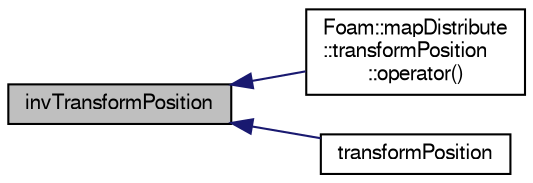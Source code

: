 digraph "invTransformPosition"
{
  bgcolor="transparent";
  edge [fontname="FreeSans",fontsize="10",labelfontname="FreeSans",labelfontsize="10"];
  node [fontname="FreeSans",fontsize="10",shape=record];
  rankdir="LR";
  Node94 [label="invTransformPosition",height=0.2,width=0.4,color="black", fillcolor="grey75", style="filled", fontcolor="black"];
  Node94 -> Node95 [dir="back",color="midnightblue",fontsize="10",style="solid",fontname="FreeSans"];
  Node95 [label="Foam::mapDistribute\l::transformPosition\l::operator()",height=0.2,width=0.4,color="black",URL="$a27370.html#addf197e18903170b9fb79f22c3c86061"];
  Node94 -> Node96 [dir="back",color="midnightblue",fontsize="10",style="solid",fontname="FreeSans"];
  Node96 [label="transformPosition",height=0.2,width=0.4,color="black",URL="$a27698.html#af88543a42758db3c140046c6bde73be6",tooltip="Transform the given pointField. "];
}
